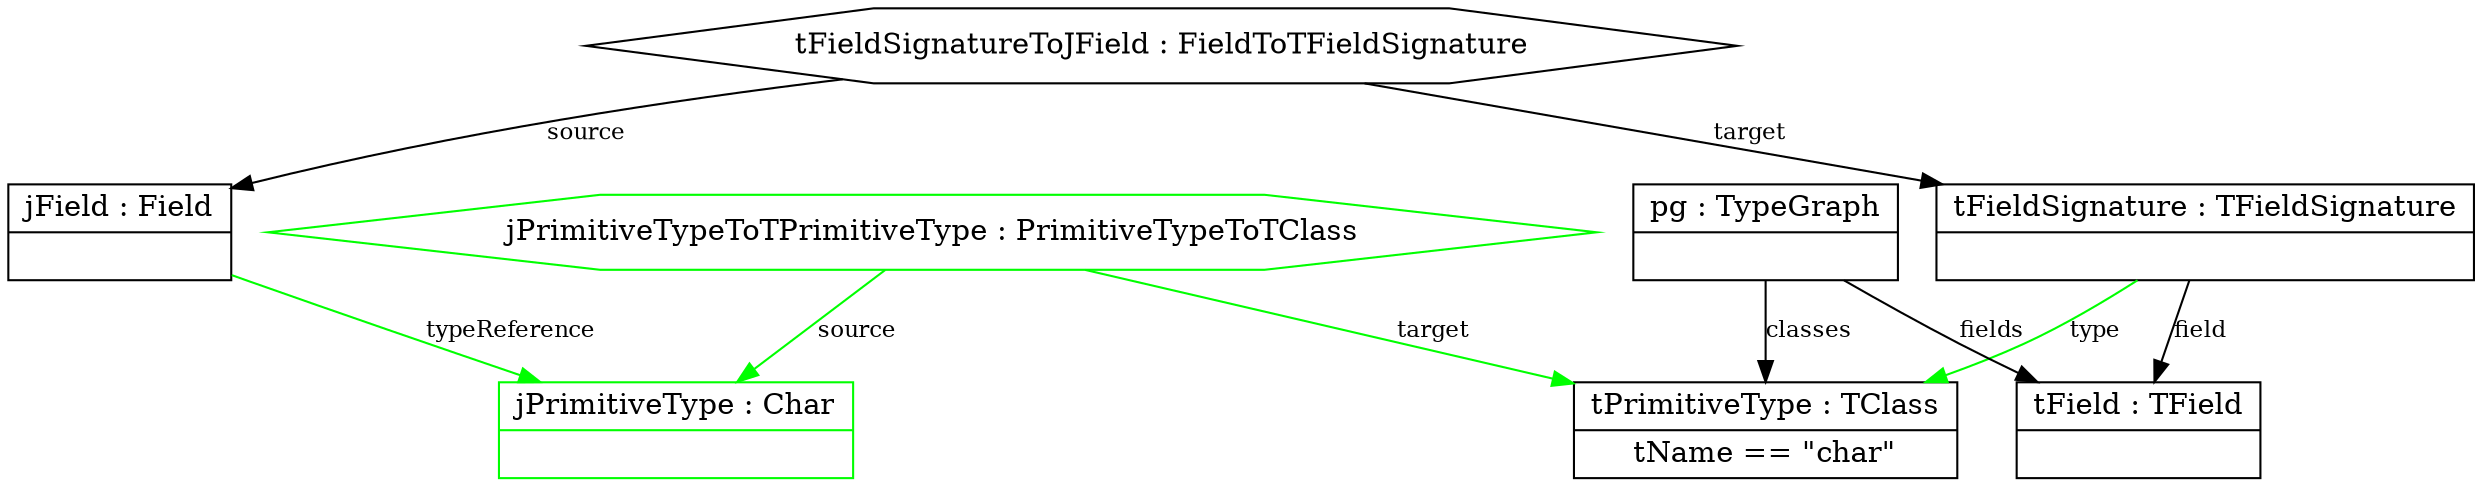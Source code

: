 digraph "FieldTypePrimitiveChar" {
	label="";

	subgraph "Correspondence Domain" {
	          "jPrimitiveTypeToTPrimitiveType : PrimitiveTypeToTClass" [shape=hexagon, color=green];
	          "tFieldSignatureToJField : FieldToTFieldSignature" [shape=hexagon, color=black];

	          "jPrimitiveTypeToTPrimitiveType : PrimitiveTypeToTClass" -> "tPrimitiveType : TClass" [color=green, label="target", fontsize=11];
	          "jPrimitiveTypeToTPrimitiveType : PrimitiveTypeToTClass" -> "jPrimitiveType : Char" [color=green, label="source", fontsize=11];
	          "tFieldSignatureToJField : FieldToTFieldSignature" -> "jField : Field" [color=black, label="source", fontsize=11];
	          "tFieldSignatureToJField : FieldToTFieldSignature" -> "tFieldSignature : TFieldSignature" [color=black, label="target", fontsize=11];
	}
	subgraph "Source Domain" {
	          "jPrimitiveType : Char" [shape=record, color=green, label="{jPrimitiveType : Char | }"];
	          "jField : Field" [shape=record, color=black, label="{jField : Field | }"];

	          "jField : Field" -> "jPrimitiveType : Char" [color=green, label="typeReference", fontsize=11];
	}
	subgraph "Target Domain" {
	          "tField : TField" [shape=record, color=black, label="{tField : TField | }"];
	          "tPrimitiveType : TClass" [shape=record, color=black, label="{tPrimitiveType : TClass | tName == \"char\"}"];
	          "pg : TypeGraph" [shape=record, color=black, label="{pg : TypeGraph | }"];
	          "tFieldSignature : TFieldSignature" [shape=record, color=black, label="{tFieldSignature : TFieldSignature | }"];

	          "pg : TypeGraph" -> "tField : TField" [color=black, label="fields", fontsize=11];
	          "pg : TypeGraph" -> "tPrimitiveType : TClass" [color=black, label="classes", fontsize=11];
	          "tFieldSignature : TFieldSignature" -> "tPrimitiveType : TClass" [color=green, label="type", fontsize=11];
	          "tFieldSignature : TFieldSignature" -> "tField : TField" [color=black, label="field", fontsize=11];
	}
}